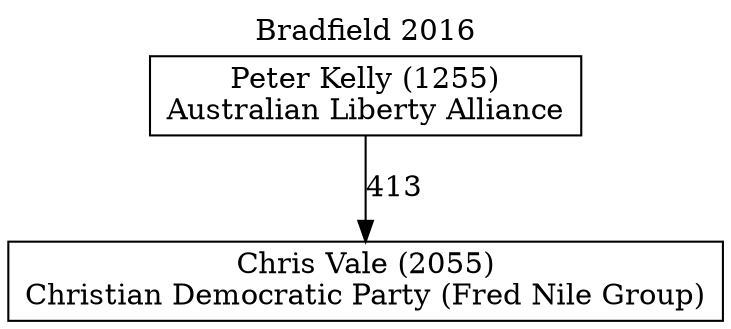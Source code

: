 // House preference flow
digraph "Chris Vale (2055)_Bradfield_2016" {
	graph [label="Bradfield 2016" labelloc=t mclimit=10]
	node [shape=box]
	"Chris Vale (2055)" [label="Chris Vale (2055)
Christian Democratic Party (Fred Nile Group)"]
	"Peter Kelly (1255)" [label="Peter Kelly (1255)
Australian Liberty Alliance"]
	"Peter Kelly (1255)" -> "Chris Vale (2055)" [label=413]
}
